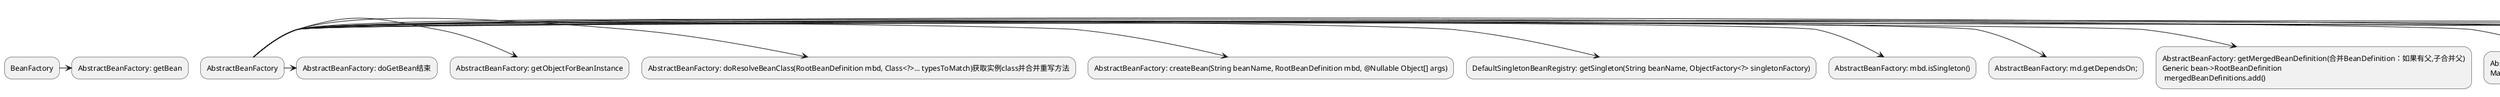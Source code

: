 @startuml

BeanFactory -> AbstractBeanFactory: getBean
AbstractBeanFactory -> AbstractBeanFactory: doGetBean
AbstractBeanFactory -> SimpleAliasRegistry: canonicalName规范名称
SimpleAliasRegistry -> AbstractBeanFactory：123
AbstractBeanFactory -> DefaultSingletonBeanRegistry: getSingleton(String beanName)\nsingletonsCurrentlyInCreation当前正在构建bean的set（beanName）\nsingletonObject缓存单例的Map<beanName,Object>

AbstractBeanFactory -> AbstractBeanFactory: getParentBeanFactory获取父容器，\n如果不为空，并且当前容器不包含beanName去父容器找

AbstractBeanFactory -> AbstractBeanFactory: markBeanAsCreated(标记已创建bean)\nalreadyCreated(beanName)已创建Set

AbstractBeanFactory -> AbstractBeanFactory: clearMergedBeanDefinition()\nMap<String, RootBeanDefinition> mergedBeanDefinitions clear

AbstractBeanFactory -> AbstractBeanFactory: getMergedBeanDefinition(合并BeanDefinition：如果有父,子合并父)\nGeneric bean->RootBeanDefinition\n mergedBeanDefinitions.add()

AbstractBeanFactory -> AbstractBeanFactory: md.getDependsOn;
AbstractBeanFactory -> AbstractBeanFactory: mbd.isSingleton()
AbstractBeanFactory -> DefaultSingletonBeanRegistry: getSingleton(String beanName, ObjectFactory<?> singletonFactory)

ObjectFactory -> ObjectFactory: singletonFactory.getObject()(() -> {return createBean(beanName, mbd, args);})

AbstractBeanFactory -> AbstractBeanFactory: createBean(String beanName, RootBeanDefinition mbd, @Nullable Object[] args)
AbstractAutowireCapableBeanFactory -> AbstractAutowireCapableBeanFactory: createBean(String beanName, RootBeanDefinition mbd, @Nullable Object[] args)

AbstractBeanFactory -> AbstractBeanFactory: doResolveBeanClass(RootBeanDefinition mbd, Class<?>... typesToMatch)获取实例class并合并重写方法

AbstractAutowireCapableBeanFactory -> AbstractAutowireCapableBeanFactory: resolveBeforeInstantiation(beanName, mbdToUse);实例初始化前

AbstractAutowireCapableBeanFactory -> AbstractAutowireCapableBeanFactory: applyBeanPostProcessorsBeforeInstantiation BeanPostProcessor.postProcessBeforeInitialization
AbstractAutowireCapableBeanFactory -> AbstractAutowireCapableBeanFactory: applyBeanPostProcessorsAfterInitialization BeanPostProcessor.postProcessAfterInitialization

AbstractAutowireCapableBeanFactory -> AbstractAutowireCapableBeanFactory: doCreateBean(String beanName, RootBeanDefinition mbd, @Nullable Object[] args)
AbstractAutowireCapableBeanFactory -> AbstractAutowireCapableBeanFactory: createBeanInstance(String beanName, RootBeanDefinition mbd, @Nullable Object[] args)

AbstractAutowireCapableBeanFactory -> AbstractAutowireCapableBeanFactory: determineConstructorsFromBeanPostProcessors(@Nullable Class<?> beanClass, String beanName)
AbstractAutowireCapableBeanFactory -> AbstractAutowireCapableBeanFactory: instantiateBean(String beanName, RootBeanDefinition mbd)

InstantiationStrategy -> InstantiationStrategy: instantiate(RootBeanDefinition bd, @Nullable String beanName, BeanFactory owner)
SimpleInstantiationStrategy -> SimpleInstantiationStrategy: instantiate BeanUtils.instantiateClass(constructorToUse)

InstantiationStrategy -> AbstractAutowireCapableBeanFactory beanInstance 初始实例化
AbstractAutowireCapableBeanFactory -> AbstractAutowireCapableBeanFactory: initBeanWrapper（new BeanWrapperImpl(beanInstance)）

AbstractAutowireCapableBeanFactory -> AbstractAutowireCapableBeanFactory: applyMergedBeanDefinitionPostProcessors(RootBeanDefinition mbd, Class<?> beanType, String beanName)\nBeanPostProcessor.postProcessMergedBeanDefinition
AbstractAutowireCapableBeanFactory -> AbstractAutowireCapableBeanFactory: addSingletonFactory(beanName, () -> getEarlyBeanReference(beanName, mbd, bean));

AbstractAutowireCapableBeanFactory -> AbstractAutowireCapableBeanFactory: getEarlyBeanReference(String beanName, RootBeanDefinition mbd, Object bean) BeanPostProcessor.getEarlyBeanReference(exposedObject, beanName)

AbstractAutowireCapableBeanFactory -> AbstractAutowireCapableBeanFactory: populateBean(String beanName, RootBeanDefinition mbd, @Nullable BeanWrapper bw)设置实例属性\nBeanPostProcessor.postProcessAfterInstantiation\nBeanPostProcessor.postProcessPropertyValues

AbstractAutowireCapableBeanFactory -> AbstractAutowireCapableBeanFactory: initializeBean(String beanName, Object bean, @Nullable RootBeanDefinition mbd)
AbstractAutowireCapableBeanFactory -> AbstractAutowireCapableBeanFactory: invokeAwareMethods(String beanName, Object bean)\nBeanNameAware BeanClassLoaderAware BeanFactoryAware

AbstractAutowireCapableBeanFactory -> AbstractAutowireCapableBeanFactory: applyBeanPostProcessorsBeforeInitialization(BeanPostProcessor.postProcessBeforeInitialization)
AbstractAutowireCapableBeanFactory -> AbstractAutowireCapableBeanFactory: invokeInitMethods(String beanName, Object bean, @Nullable RootBeanDefinition mbd)\nInitializingBean\nafterPropertiesSet\ngetInitMethodName

AbstractAutowireCapableBeanFactory -> AbstractAutowireCapableBeanFactory: applyBeanPostProcessorsAfterInitialization(BeanPostProcessor.postProcessAfterInitialization)
AbstractAutowireCapableBeanFactory -> AbstractAutowireCapableBeanFactory: initializeBean结束

AbstractAutowireCapableBeanFactory -> AbstractAutowireCapableBeanFactory: registerDisposableBeanIfNecessary(beanName, bean, mbd);\nhasDestroyMethod

AbstractAutowireCapableBeanFactory -> AbstractAutowireCapableBeanFactory: doCreateBean结束

DefaultSingletonBeanRegistry -> DefaultSingletonBeanRegistry: addSingleton(String beanName, Object singletonObject)

DefaultSingletonBeanRegistry -> DefaultSingletonBeanRegistry: getSingleton(String beanName, ObjectFactory<?> singletonFactory)结束
AbstractBeanFactory -> AbstractBeanFactory: getObjectForBeanInstance

AbstractBeanFactory -> AbstractBeanFactory: doGetBean结束

@enduml